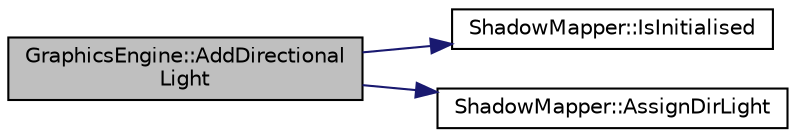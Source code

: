 digraph "GraphicsEngine::AddDirectionalLight"
{
 // LATEX_PDF_SIZE
  edge [fontname="Helvetica",fontsize="10",labelfontname="Helvetica",labelfontsize="10"];
  node [fontname="Helvetica",fontsize="10",shape=record];
  rankdir="LR";
  Node0 [label="GraphicsEngine::AddDirectional\lLight",height=0.2,width=0.4,color="black", fillcolor="grey75", style="filled", fontcolor="black",tooltip=" "];
  Node0 -> Node1 [color="midnightblue",fontsize="10",style="solid",fontname="Helvetica"];
  Node1 [label="ShadowMapper::IsInitialised",height=0.2,width=0.4,color="black", fillcolor="white", style="filled",URL="$class_shadow_mapper.html#a2db5fde2e0a720b11a31a35acdc93add",tooltip=" "];
  Node0 -> Node2 [color="midnightblue",fontsize="10",style="solid",fontname="Helvetica"];
  Node2 [label="ShadowMapper::AssignDirLight",height=0.2,width=0.4,color="black", fillcolor="white", style="filled",URL="$class_shadow_mapper.html#a7a224f3e015e1ac4c581b50447de25bd",tooltip=" "];
}
